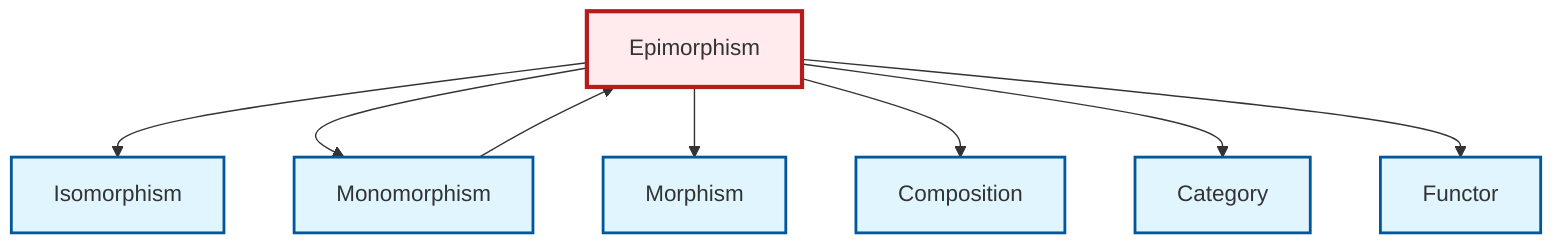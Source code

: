 graph TD
    classDef definition fill:#e1f5fe,stroke:#01579b,stroke-width:2px
    classDef theorem fill:#f3e5f5,stroke:#4a148c,stroke-width:2px
    classDef axiom fill:#fff3e0,stroke:#e65100,stroke-width:2px
    classDef example fill:#e8f5e9,stroke:#1b5e20,stroke-width:2px
    classDef current fill:#ffebee,stroke:#b71c1c,stroke-width:3px
    def-composition["Composition"]:::definition
    def-isomorphism["Isomorphism"]:::definition
    def-epimorphism["Epimorphism"]:::definition
    def-functor["Functor"]:::definition
    def-category["Category"]:::definition
    def-monomorphism["Monomorphism"]:::definition
    def-morphism["Morphism"]:::definition
    def-monomorphism --> def-epimorphism
    def-epimorphism --> def-isomorphism
    def-epimorphism --> def-monomorphism
    def-epimorphism --> def-morphism
    def-epimorphism --> def-composition
    def-epimorphism --> def-category
    def-epimorphism --> def-functor
    class def-epimorphism current